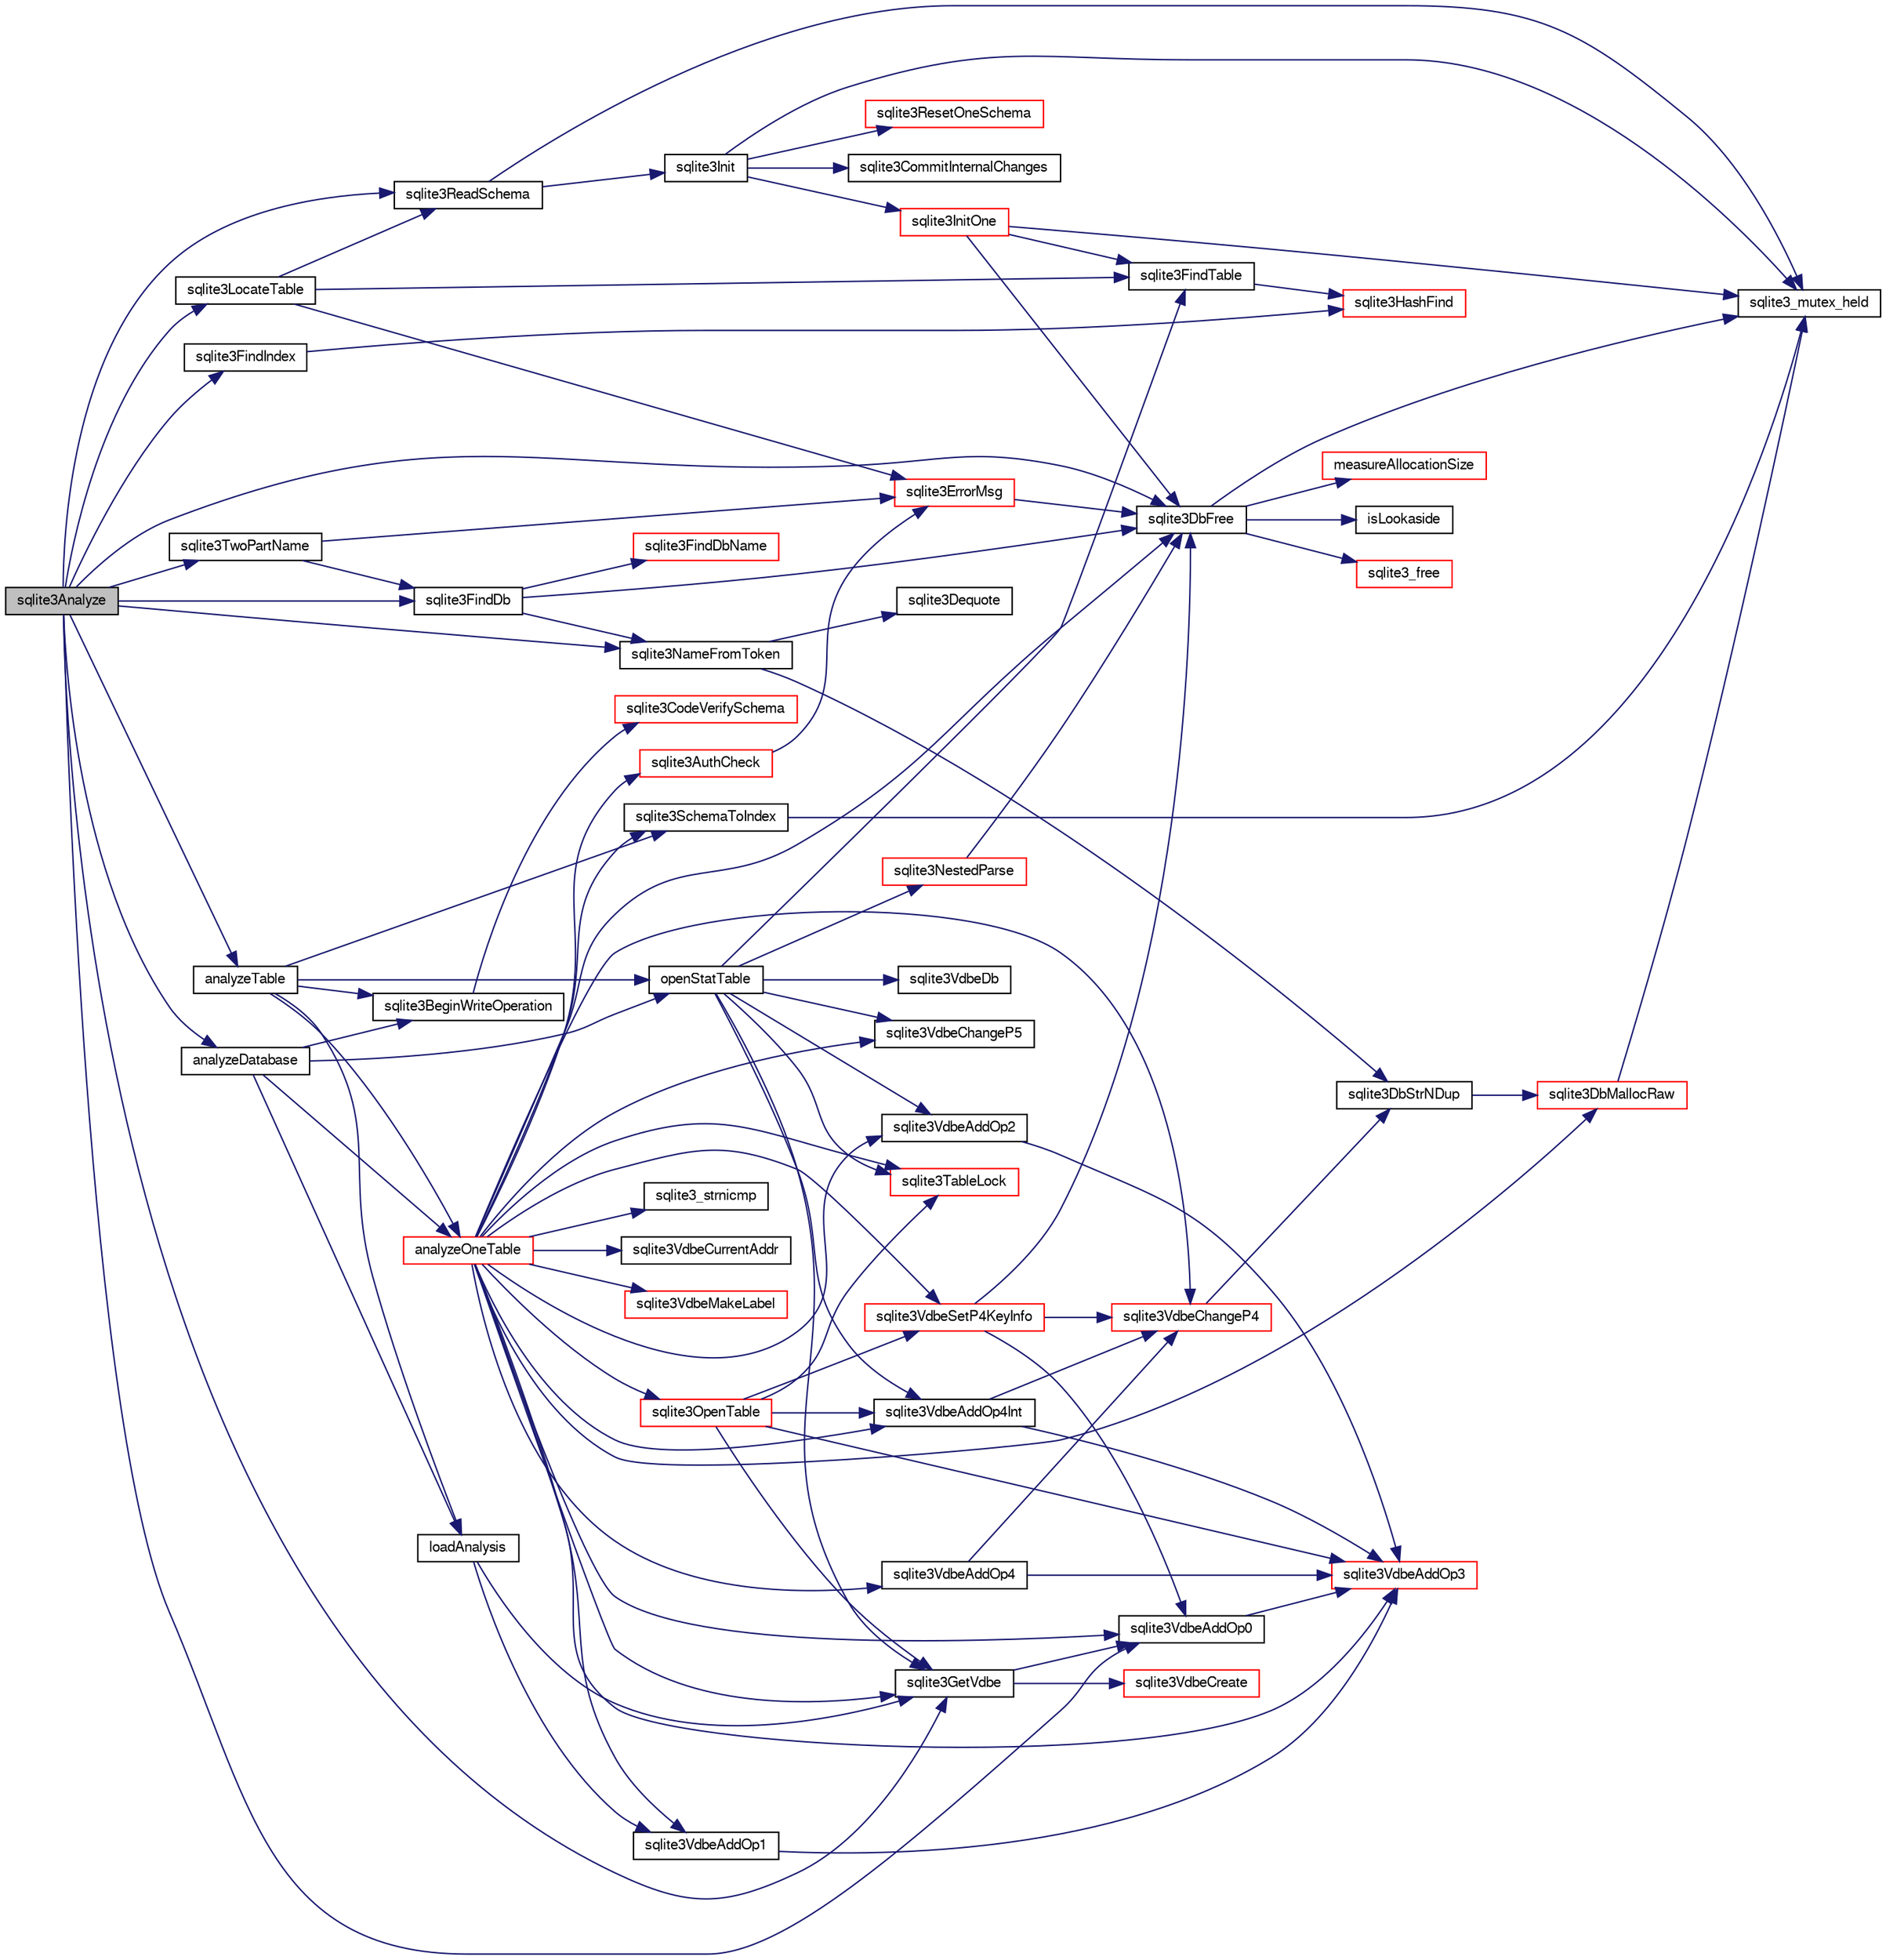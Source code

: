 digraph "sqlite3Analyze"
{
  edge [fontname="FreeSans",fontsize="10",labelfontname="FreeSans",labelfontsize="10"];
  node [fontname="FreeSans",fontsize="10",shape=record];
  rankdir="LR";
  Node417455 [label="sqlite3Analyze",height=0.2,width=0.4,color="black", fillcolor="grey75", style="filled", fontcolor="black"];
  Node417455 -> Node417456 [color="midnightblue",fontsize="10",style="solid",fontname="FreeSans"];
  Node417456 [label="sqlite3ReadSchema",height=0.2,width=0.4,color="black", fillcolor="white", style="filled",URL="$sqlite3_8c.html#ac41a97f30334f7d35b2b5713097eca90"];
  Node417456 -> Node417457 [color="midnightblue",fontsize="10",style="solid",fontname="FreeSans"];
  Node417457 [label="sqlite3_mutex_held",height=0.2,width=0.4,color="black", fillcolor="white", style="filled",URL="$sqlite3_8c.html#acf77da68932b6bc163c5e68547ecc3e7"];
  Node417456 -> Node417458 [color="midnightblue",fontsize="10",style="solid",fontname="FreeSans"];
  Node417458 [label="sqlite3Init",height=0.2,width=0.4,color="black", fillcolor="white", style="filled",URL="$sqlite3_8c.html#aed74e3dc765631a833f522f425ff5a48"];
  Node417458 -> Node417457 [color="midnightblue",fontsize="10",style="solid",fontname="FreeSans"];
  Node417458 -> Node417459 [color="midnightblue",fontsize="10",style="solid",fontname="FreeSans"];
  Node417459 [label="sqlite3InitOne",height=0.2,width=0.4,color="red", fillcolor="white", style="filled",URL="$sqlite3_8c.html#ac4318b25df65269906b0379251fe9b85"];
  Node417459 -> Node417457 [color="midnightblue",fontsize="10",style="solid",fontname="FreeSans"];
  Node417459 -> Node417793 [color="midnightblue",fontsize="10",style="solid",fontname="FreeSans"];
  Node417793 [label="sqlite3FindTable",height=0.2,width=0.4,color="black", fillcolor="white", style="filled",URL="$sqlite3_8c.html#afa51dbee6173bf3a8a3df76b07cea789"];
  Node417793 -> Node417792 [color="midnightblue",fontsize="10",style="solid",fontname="FreeSans"];
  Node417792 [label="sqlite3HashFind",height=0.2,width=0.4,color="red", fillcolor="white", style="filled",URL="$sqlite3_8c.html#a8ca124229470a66b4c9c141ded48e2aa"];
  Node417459 -> Node417471 [color="midnightblue",fontsize="10",style="solid",fontname="FreeSans"];
  Node417471 [label="sqlite3DbFree",height=0.2,width=0.4,color="black", fillcolor="white", style="filled",URL="$sqlite3_8c.html#ac70ab821a6607b4a1b909582dc37a069"];
  Node417471 -> Node417457 [color="midnightblue",fontsize="10",style="solid",fontname="FreeSans"];
  Node417471 -> Node417472 [color="midnightblue",fontsize="10",style="solid",fontname="FreeSans"];
  Node417472 [label="measureAllocationSize",height=0.2,width=0.4,color="red", fillcolor="white", style="filled",URL="$sqlite3_8c.html#a45731e644a22fdb756e2b6337224217a"];
  Node417471 -> Node417475 [color="midnightblue",fontsize="10",style="solid",fontname="FreeSans"];
  Node417475 [label="isLookaside",height=0.2,width=0.4,color="black", fillcolor="white", style="filled",URL="$sqlite3_8c.html#a770fa05ff9717b75e16f4d968a77b897"];
  Node417471 -> Node417476 [color="midnightblue",fontsize="10",style="solid",fontname="FreeSans"];
  Node417476 [label="sqlite3_free",height=0.2,width=0.4,color="red", fillcolor="white", style="filled",URL="$sqlite3_8c.html#a6552349e36a8a691af5487999ab09519"];
  Node417458 -> Node418171 [color="midnightblue",fontsize="10",style="solid",fontname="FreeSans"];
  Node418171 [label="sqlite3ResetOneSchema",height=0.2,width=0.4,color="red", fillcolor="white", style="filled",URL="$sqlite3_8c.html#aae32656cb46c5449ae7c53fc8aa27887"];
  Node417458 -> Node418087 [color="midnightblue",fontsize="10",style="solid",fontname="FreeSans"];
  Node418087 [label="sqlite3CommitInternalChanges",height=0.2,width=0.4,color="black", fillcolor="white", style="filled",URL="$sqlite3_8c.html#a1c26fb995a23591a1f6592d008e3e237"];
  Node417455 -> Node418414 [color="midnightblue",fontsize="10",style="solid",fontname="FreeSans"];
  Node418414 [label="analyzeDatabase",height=0.2,width=0.4,color="black", fillcolor="white", style="filled",URL="$sqlite3_8c.html#a19f2a630f42aaa010d1b47b81f8cea18"];
  Node418414 -> Node418415 [color="midnightblue",fontsize="10",style="solid",fontname="FreeSans"];
  Node418415 [label="sqlite3BeginWriteOperation",height=0.2,width=0.4,color="black", fillcolor="white", style="filled",URL="$sqlite3_8c.html#a21b1b811bbe305f922244f8913c87f10"];
  Node418415 -> Node418416 [color="midnightblue",fontsize="10",style="solid",fontname="FreeSans"];
  Node418416 [label="sqlite3CodeVerifySchema",height=0.2,width=0.4,color="red", fillcolor="white", style="filled",URL="$sqlite3_8c.html#ad9d8708d96f8416ec59ebf41c57000f9"];
  Node418414 -> Node418418 [color="midnightblue",fontsize="10",style="solid",fontname="FreeSans"];
  Node418418 [label="openStatTable",height=0.2,width=0.4,color="black", fillcolor="white", style="filled",URL="$sqlite3_8c.html#aea3da21ca87050c11c23e01f578cc5dc"];
  Node418418 -> Node418419 [color="midnightblue",fontsize="10",style="solid",fontname="FreeSans"];
  Node418419 [label="sqlite3GetVdbe",height=0.2,width=0.4,color="black", fillcolor="white", style="filled",URL="$sqlite3_8c.html#a76b721dcd00b0587308547594cb6c1f4"];
  Node418419 -> Node418420 [color="midnightblue",fontsize="10",style="solid",fontname="FreeSans"];
  Node418420 [label="sqlite3VdbeCreate",height=0.2,width=0.4,color="red", fillcolor="white", style="filled",URL="$sqlite3_8c.html#a7778fbbc1a7b677f680ce0afc44a88e2"];
  Node418419 -> Node418421 [color="midnightblue",fontsize="10",style="solid",fontname="FreeSans"];
  Node418421 [label="sqlite3VdbeAddOp0",height=0.2,width=0.4,color="black", fillcolor="white", style="filled",URL="$sqlite3_8c.html#a0aefd237fc1d629f3a3d3d454ced408a"];
  Node418421 -> Node418422 [color="midnightblue",fontsize="10",style="solid",fontname="FreeSans"];
  Node418422 [label="sqlite3VdbeAddOp3",height=0.2,width=0.4,color="red", fillcolor="white", style="filled",URL="$sqlite3_8c.html#a29b4560b019211a73e1478cec7468345"];
  Node418418 -> Node418394 [color="midnightblue",fontsize="10",style="solid",fontname="FreeSans"];
  Node418394 [label="sqlite3VdbeDb",height=0.2,width=0.4,color="black", fillcolor="white", style="filled",URL="$sqlite3_8c.html#a6cb1b36e2823fc3eff25dc162f71f28b"];
  Node418418 -> Node417793 [color="midnightblue",fontsize="10",style="solid",fontname="FreeSans"];
  Node418418 -> Node418424 [color="midnightblue",fontsize="10",style="solid",fontname="FreeSans"];
  Node418424 [label="sqlite3NestedParse",height=0.2,width=0.4,color="red", fillcolor="white", style="filled",URL="$sqlite3_8c.html#ae78bd6187a28892732af5428ec15b03f"];
  Node418424 -> Node417471 [color="midnightblue",fontsize="10",style="solid",fontname="FreeSans"];
  Node418418 -> Node418425 [color="midnightblue",fontsize="10",style="solid",fontname="FreeSans"];
  Node418425 [label="sqlite3TableLock",height=0.2,width=0.4,color="red", fillcolor="white", style="filled",URL="$sqlite3_8c.html#a13be5e81f379c515f270f6f2a3bb63a7"];
  Node418418 -> Node418426 [color="midnightblue",fontsize="10",style="solid",fontname="FreeSans"];
  Node418426 [label="sqlite3VdbeAddOp2",height=0.2,width=0.4,color="black", fillcolor="white", style="filled",URL="$sqlite3_8c.html#ae87204d7b069da19e4db0404c6deaae5"];
  Node418426 -> Node418422 [color="midnightblue",fontsize="10",style="solid",fontname="FreeSans"];
  Node418418 -> Node418427 [color="midnightblue",fontsize="10",style="solid",fontname="FreeSans"];
  Node418427 [label="sqlite3VdbeAddOp4Int",height=0.2,width=0.4,color="black", fillcolor="white", style="filled",URL="$sqlite3_8c.html#afff63410071bb7015a6392d8a7704b43"];
  Node418427 -> Node418422 [color="midnightblue",fontsize="10",style="solid",fontname="FreeSans"];
  Node418427 -> Node418428 [color="midnightblue",fontsize="10",style="solid",fontname="FreeSans"];
  Node418428 [label="sqlite3VdbeChangeP4",height=0.2,width=0.4,color="red", fillcolor="white", style="filled",URL="$sqlite3_8c.html#add0d891a062d044a0c7e6fc072702830"];
  Node418428 -> Node417729 [color="midnightblue",fontsize="10",style="solid",fontname="FreeSans"];
  Node417729 [label="sqlite3DbStrNDup",height=0.2,width=0.4,color="black", fillcolor="white", style="filled",URL="$sqlite3_8c.html#a48e8c757f70cba60fe83ce00ad8de713"];
  Node417729 -> Node417482 [color="midnightblue",fontsize="10",style="solid",fontname="FreeSans"];
  Node417482 [label="sqlite3DbMallocRaw",height=0.2,width=0.4,color="red", fillcolor="white", style="filled",URL="$sqlite3_8c.html#abbe8be0cf7175e11ddc3e2218fad924e"];
  Node417482 -> Node417457 [color="midnightblue",fontsize="10",style="solid",fontname="FreeSans"];
  Node418418 -> Node418429 [color="midnightblue",fontsize="10",style="solid",fontname="FreeSans"];
  Node418429 [label="sqlite3VdbeChangeP5",height=0.2,width=0.4,color="black", fillcolor="white", style="filled",URL="$sqlite3_8c.html#a4dde2e4087eda945511b05d667050740"];
  Node418414 -> Node418430 [color="midnightblue",fontsize="10",style="solid",fontname="FreeSans"];
  Node418430 [label="analyzeOneTable",height=0.2,width=0.4,color="red", fillcolor="white", style="filled",URL="$sqlite3_8c.html#a31d4182bf855943a5d0526dbb4987803"];
  Node418430 -> Node418419 [color="midnightblue",fontsize="10",style="solid",fontname="FreeSans"];
  Node418430 -> Node417675 [color="midnightblue",fontsize="10",style="solid",fontname="FreeSans"];
  Node417675 [label="sqlite3_strnicmp",height=0.2,width=0.4,color="black", fillcolor="white", style="filled",URL="$sqlite3_8c.html#a447f0d33bec85d66c5e1ea6c71e41101"];
  Node418430 -> Node418382 [color="midnightblue",fontsize="10",style="solid",fontname="FreeSans"];
  Node418382 [label="sqlite3SchemaToIndex",height=0.2,width=0.4,color="black", fillcolor="white", style="filled",URL="$sqlite3_8c.html#ad9ef77a42022f1f8c8ab71b5761f5134"];
  Node418382 -> Node417457 [color="midnightblue",fontsize="10",style="solid",fontname="FreeSans"];
  Node418430 -> Node418431 [color="midnightblue",fontsize="10",style="solid",fontname="FreeSans"];
  Node418431 [label="sqlite3AuthCheck",height=0.2,width=0.4,color="red", fillcolor="white", style="filled",URL="$sqlite3_8c.html#a83c75b8b7aa1c35301005be7ff1a8582"];
  Node418431 -> Node417771 [color="midnightblue",fontsize="10",style="solid",fontname="FreeSans"];
  Node417771 [label="sqlite3ErrorMsg",height=0.2,width=0.4,color="red", fillcolor="white", style="filled",URL="$sqlite3_8c.html#aee2798e173651adae0f9c85469f3457d"];
  Node417771 -> Node417471 [color="midnightblue",fontsize="10",style="solid",fontname="FreeSans"];
  Node418430 -> Node418425 [color="midnightblue",fontsize="10",style="solid",fontname="FreeSans"];
  Node418430 -> Node418433 [color="midnightblue",fontsize="10",style="solid",fontname="FreeSans"];
  Node418433 [label="sqlite3OpenTable",height=0.2,width=0.4,color="red", fillcolor="white", style="filled",URL="$sqlite3_8c.html#aa935d8de28fb95e999736ef792d5a808"];
  Node418433 -> Node418419 [color="midnightblue",fontsize="10",style="solid",fontname="FreeSans"];
  Node418433 -> Node418425 [color="midnightblue",fontsize="10",style="solid",fontname="FreeSans"];
  Node418433 -> Node418427 [color="midnightblue",fontsize="10",style="solid",fontname="FreeSans"];
  Node418433 -> Node418422 [color="midnightblue",fontsize="10",style="solid",fontname="FreeSans"];
  Node418433 -> Node418434 [color="midnightblue",fontsize="10",style="solid",fontname="FreeSans"];
  Node418434 [label="sqlite3VdbeSetP4KeyInfo",height=0.2,width=0.4,color="red", fillcolor="white", style="filled",URL="$sqlite3_8c.html#a342090b36fbf7fdace2a23b8efca030c"];
  Node418434 -> Node418428 [color="midnightblue",fontsize="10",style="solid",fontname="FreeSans"];
  Node418434 -> Node417471 [color="midnightblue",fontsize="10",style="solid",fontname="FreeSans"];
  Node418434 -> Node418421 [color="midnightblue",fontsize="10",style="solid",fontname="FreeSans"];
  Node418430 -> Node418445 [color="midnightblue",fontsize="10",style="solid",fontname="FreeSans"];
  Node418445 [label="sqlite3VdbeAddOp4",height=0.2,width=0.4,color="black", fillcolor="white", style="filled",URL="$sqlite3_8c.html#a739d7a47b1c11779283b7797ea7e1d4d"];
  Node418445 -> Node418422 [color="midnightblue",fontsize="10",style="solid",fontname="FreeSans"];
  Node418445 -> Node418428 [color="midnightblue",fontsize="10",style="solid",fontname="FreeSans"];
  Node418430 -> Node418422 [color="midnightblue",fontsize="10",style="solid",fontname="FreeSans"];
  Node418430 -> Node418434 [color="midnightblue",fontsize="10",style="solid",fontname="FreeSans"];
  Node418430 -> Node418426 [color="midnightblue",fontsize="10",style="solid",fontname="FreeSans"];
  Node418430 -> Node418428 [color="midnightblue",fontsize="10",style="solid",fontname="FreeSans"];
  Node418430 -> Node418429 [color="midnightblue",fontsize="10",style="solid",fontname="FreeSans"];
  Node418430 -> Node418446 [color="midnightblue",fontsize="10",style="solid",fontname="FreeSans"];
  Node418446 [label="sqlite3VdbeAddOp1",height=0.2,width=0.4,color="black", fillcolor="white", style="filled",URL="$sqlite3_8c.html#a6207112b1851d7e7d76e887ef6d72d5a"];
  Node418446 -> Node418422 [color="midnightblue",fontsize="10",style="solid",fontname="FreeSans"];
  Node418430 -> Node418447 [color="midnightblue",fontsize="10",style="solid",fontname="FreeSans"];
  Node418447 [label="sqlite3VdbeCurrentAddr",height=0.2,width=0.4,color="black", fillcolor="white", style="filled",URL="$sqlite3_8c.html#a5e2bf0933a091bdfd7f0acd86a894889"];
  Node418430 -> Node418448 [color="midnightblue",fontsize="10",style="solid",fontname="FreeSans"];
  Node418448 [label="sqlite3VdbeMakeLabel",height=0.2,width=0.4,color="red", fillcolor="white", style="filled",URL="$sqlite3_8c.html#acf57ce8fb6f3c634375c019f5ebe66f6"];
  Node418430 -> Node417482 [color="midnightblue",fontsize="10",style="solid",fontname="FreeSans"];
  Node418430 -> Node418421 [color="midnightblue",fontsize="10",style="solid",fontname="FreeSans"];
  Node418430 -> Node417471 [color="midnightblue",fontsize="10",style="solid",fontname="FreeSans"];
  Node418430 -> Node418427 [color="midnightblue",fontsize="10",style="solid",fontname="FreeSans"];
  Node418414 -> Node418467 [color="midnightblue",fontsize="10",style="solid",fontname="FreeSans"];
  Node418467 [label="loadAnalysis",height=0.2,width=0.4,color="black", fillcolor="white", style="filled",URL="$sqlite3_8c.html#a7bc3ff25db7075bef4102ed7b5d65e20"];
  Node418467 -> Node418419 [color="midnightblue",fontsize="10",style="solid",fontname="FreeSans"];
  Node418467 -> Node418446 [color="midnightblue",fontsize="10",style="solid",fontname="FreeSans"];
  Node417455 -> Node418468 [color="midnightblue",fontsize="10",style="solid",fontname="FreeSans"];
  Node418468 [label="sqlite3FindDb",height=0.2,width=0.4,color="black", fillcolor="white", style="filled",URL="$sqlite3_8c.html#aa24a00ff02dcb0883436718a1226d295"];
  Node418468 -> Node418469 [color="midnightblue",fontsize="10",style="solid",fontname="FreeSans"];
  Node418469 [label="sqlite3NameFromToken",height=0.2,width=0.4,color="black", fillcolor="white", style="filled",URL="$sqlite3_8c.html#a6ba4248ee912d7f5a7a898c5ae46e808"];
  Node418469 -> Node417729 [color="midnightblue",fontsize="10",style="solid",fontname="FreeSans"];
  Node418469 -> Node417730 [color="midnightblue",fontsize="10",style="solid",fontname="FreeSans"];
  Node417730 [label="sqlite3Dequote",height=0.2,width=0.4,color="black", fillcolor="white", style="filled",URL="$sqlite3_8c.html#a7b0ccb71d60de662cbb09755454dee5d"];
  Node418468 -> Node418470 [color="midnightblue",fontsize="10",style="solid",fontname="FreeSans"];
  Node418470 [label="sqlite3FindDbName",height=0.2,width=0.4,color="red", fillcolor="white", style="filled",URL="$sqlite3_8c.html#a87029035bea562c6a5d1b9ba6475b567"];
  Node418468 -> Node417471 [color="midnightblue",fontsize="10",style="solid",fontname="FreeSans"];
  Node417455 -> Node418469 [color="midnightblue",fontsize="10",style="solid",fontname="FreeSans"];
  Node417455 -> Node417791 [color="midnightblue",fontsize="10",style="solid",fontname="FreeSans"];
  Node417791 [label="sqlite3FindIndex",height=0.2,width=0.4,color="black", fillcolor="white", style="filled",URL="$sqlite3_8c.html#a79fb99db8d0f914bb72dd374ae088512"];
  Node417791 -> Node417792 [color="midnightblue",fontsize="10",style="solid",fontname="FreeSans"];
  Node417455 -> Node418471 [color="midnightblue",fontsize="10",style="solid",fontname="FreeSans"];
  Node418471 [label="analyzeTable",height=0.2,width=0.4,color="black", fillcolor="white", style="filled",URL="$sqlite3_8c.html#a85f18bcf2d42d5d6ae3033b0c49144b6"];
  Node418471 -> Node418382 [color="midnightblue",fontsize="10",style="solid",fontname="FreeSans"];
  Node418471 -> Node418415 [color="midnightblue",fontsize="10",style="solid",fontname="FreeSans"];
  Node418471 -> Node418418 [color="midnightblue",fontsize="10",style="solid",fontname="FreeSans"];
  Node418471 -> Node418430 [color="midnightblue",fontsize="10",style="solid",fontname="FreeSans"];
  Node418471 -> Node418467 [color="midnightblue",fontsize="10",style="solid",fontname="FreeSans"];
  Node417455 -> Node418472 [color="midnightblue",fontsize="10",style="solid",fontname="FreeSans"];
  Node418472 [label="sqlite3LocateTable",height=0.2,width=0.4,color="black", fillcolor="white", style="filled",URL="$sqlite3_8c.html#adfeea5b18971250d4ff7f5a44e134d75"];
  Node418472 -> Node417456 [color="midnightblue",fontsize="10",style="solid",fontname="FreeSans"];
  Node418472 -> Node417793 [color="midnightblue",fontsize="10",style="solid",fontname="FreeSans"];
  Node418472 -> Node417771 [color="midnightblue",fontsize="10",style="solid",fontname="FreeSans"];
  Node417455 -> Node417471 [color="midnightblue",fontsize="10",style="solid",fontname="FreeSans"];
  Node417455 -> Node418473 [color="midnightblue",fontsize="10",style="solid",fontname="FreeSans"];
  Node418473 [label="sqlite3TwoPartName",height=0.2,width=0.4,color="black", fillcolor="white", style="filled",URL="$sqlite3_8c.html#a49a9958462ebca9ad2acda672c8a6357"];
  Node418473 -> Node417771 [color="midnightblue",fontsize="10",style="solid",fontname="FreeSans"];
  Node418473 -> Node418468 [color="midnightblue",fontsize="10",style="solid",fontname="FreeSans"];
  Node417455 -> Node418419 [color="midnightblue",fontsize="10",style="solid",fontname="FreeSans"];
  Node417455 -> Node418421 [color="midnightblue",fontsize="10",style="solid",fontname="FreeSans"];
}
